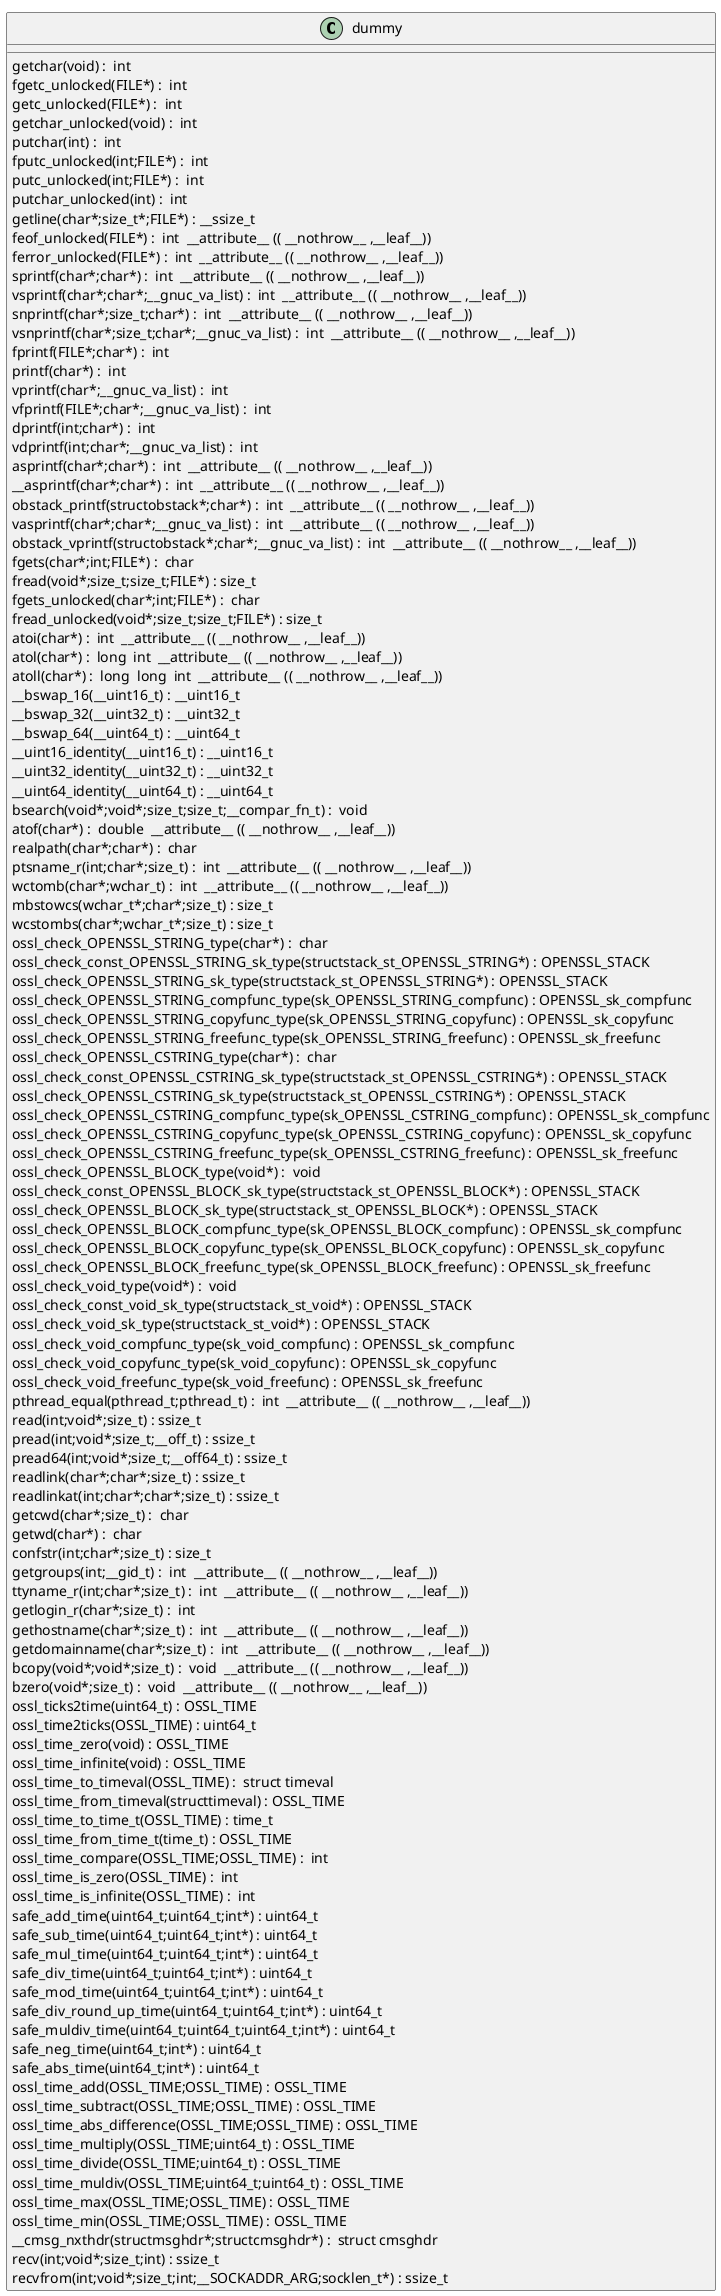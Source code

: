 @startuml
!pragma layout smetana
class dummy {
getchar(void) :  int  [[[./../../.././qc/crypto/bio/bss_dgram.c.html#898]]]
fgetc_unlocked(FILE*) :  int  [[[./../../.././qc/crypto/bio/bss_dgram.c.html#907]]]
getc_unlocked(FILE*) :  int  [[[./../../.././qc/crypto/bio/bss_dgram.c.html#917]]]
getchar_unlocked(void) :  int  [[[./../../.././qc/crypto/bio/bss_dgram.c.html#924]]]
putchar(int) :  int  [[[./../../.././qc/crypto/bio/bss_dgram.c.html#933]]]
fputc_unlocked(int;FILE*) :  int  [[[./../../.././qc/crypto/bio/bss_dgram.c.html#942]]]
putc_unlocked(int;FILE*) :  int  [[[./../../.././qc/crypto/bio/bss_dgram.c.html#952]]]
putchar_unlocked(int) :  int  [[[./../../.././qc/crypto/bio/bss_dgram.c.html#959]]]
getline(char*;size_t*;FILE*) : __ssize_t [[[./../../.././qc/crypto/bio/bss_dgram.c.html#969]]]
feof_unlocked(FILE*) :  int  __attribute__ (( __nothrow__ ,__leaf__)) [[[./../../.././qc/crypto/bio/bss_dgram.c.html#979]]]
ferror_unlocked(FILE*) :  int  __attribute__ (( __nothrow__ ,__leaf__)) [[[./../../.././qc/crypto/bio/bss_dgram.c.html#986]]]
sprintf(char*;char*) :  int  __attribute__ (( __nothrow__ ,__leaf__)) [[[./../../.././qc/crypto/bio/bss_dgram.c.html#1005]]]
vsprintf(char*;char*;__gnuc_va_list) :  int  __attribute__ (( __nothrow__ ,__leaf__)) [[[./../../.././qc/crypto/bio/bss_dgram.c.html#1018]]]
snprintf(char*;size_t;char*) :  int  __attribute__ (( __nothrow__ ,__leaf__)) [[[./../../.././qc/crypto/bio/bss_dgram.c.html#1037]]]
vsnprintf(char*;size_t;char*;__gnuc_va_list) :  int  __attribute__ (( __nothrow__ ,__leaf__)) [[[./../../.././qc/crypto/bio/bss_dgram.c.html#1051]]]
fprintf(FILE*;char*) :  int  [[[./../../.././qc/crypto/bio/bss_dgram.c.html#1072]]]
printf(char*) :  int  [[[./../../.././qc/crypto/bio/bss_dgram.c.html#1079]]]
vprintf(char*;__gnuc_va_list) :  int  [[[./../../.././qc/crypto/bio/bss_dgram.c.html#1091]]]
vfprintf(FILE*;char*;__gnuc_va_list) :  int  [[[./../../.././qc/crypto/bio/bss_dgram.c.html#1101]]]
dprintf(int;char*) :  int  [[[./../../.././qc/crypto/bio/bss_dgram.c.html#1116]]]
vdprintf(int;char*;__gnuc_va_list) :  int  [[[./../../.././qc/crypto/bio/bss_dgram.c.html#1127]]]
asprintf(char*;char*) :  int  __attribute__ (( __nothrow__ ,__leaf__)) [[[./../../.././qc/crypto/bio/bss_dgram.c.html#1153]]]
__asprintf(char*;char*) :  int  __attribute__ (( __nothrow__ ,__leaf__)) [[[./../../.././qc/crypto/bio/bss_dgram.c.html#1160]]]
obstack_printf(structobstack*;char*) :  int  __attribute__ (( __nothrow__ ,__leaf__)) [[[./../../.././qc/crypto/bio/bss_dgram.c.html#1168]]]
vasprintf(char*;char*;__gnuc_va_list) :  int  __attribute__ (( __nothrow__ ,__leaf__)) [[[./../../.././qc/crypto/bio/bss_dgram.c.html#1176]]]
obstack_vprintf(structobstack*;char*;__gnuc_va_list) :  int  __attribute__ (( __nothrow__ ,__leaf__)) [[[./../../.././qc/crypto/bio/bss_dgram.c.html#1183]]]
fgets(char*;int;FILE*) :  char  [[[./../../.././qc/crypto/bio/bss_dgram.c.html#1204]]]
fread(void*;size_t;size_t;FILE*) : size_t [[[./../../.././qc/crypto/bio/bss_dgram.c.html#1230]]]
fgets_unlocked(char*;int;FILE*) :  char  [[[./../../.././qc/crypto/bio/bss_dgram.c.html#1256]]]
fread_unlocked(void*;size_t;size_t;FILE*) : size_t [[[./../../.././qc/crypto/bio/bss_dgram.c.html#1285]]]
atoi(char*) :  int  __attribute__ (( __nothrow__ ,__leaf__)) [[[./../../.././qc/crypto/bio/bss_dgram.c.html#1872]]]
atol(char*) :  long  int  __attribute__ (( __nothrow__ ,__leaf__)) [[[./../../.././qc/crypto/bio/bss_dgram.c.html#1877]]]
atoll(char*) :  long  long  int  __attribute__ (( __nothrow__ ,__leaf__)) [[[./../../.././qc/crypto/bio/bss_dgram.c.html#1884]]]
__bswap_16(__uint16_t) : __uint16_t [[[./../../.././qc/crypto/bio/bss_dgram.c.html#2053]]]
__bswap_32(__uint32_t) : __uint32_t [[[./../../.././qc/crypto/bio/bss_dgram.c.html#2068]]]
__bswap_64(__uint64_t) : __uint64_t [[[./../../.././qc/crypto/bio/bss_dgram.c.html#2078]]]
__uint16_identity(__uint16_t) : __uint16_t [[[./../../.././qc/crypto/bio/bss_dgram.c.html#2090]]]
__uint32_identity(__uint32_t) : __uint32_t [[[./../../.././qc/crypto/bio/bss_dgram.c.html#2096]]]
__uint64_identity(__uint64_t) : __uint64_t [[[./../../.././qc/crypto/bio/bss_dgram.c.html#2102]]]
bsearch(void*;void*;size_t;size_t;__compar_fn_t) :  void  [[[./../../.././qc/crypto/bio/bss_dgram.c.html#2814]]]
atof(char*) :  double  __attribute__ (( __nothrow__ ,__leaf__)) [[[./../../.././qc/crypto/bio/bss_dgram.c.html#1]]]
realpath(char*;char*) :  char  [[[./../../.././qc/crypto/bio/bss_dgram.c.html#1]]]
ptsname_r(int;char*;size_t) :  int  __attribute__ (( __nothrow__ ,__leaf__)) [[[./../../.././qc/crypto/bio/bss_dgram.c.html#1]]]
wctomb(char*;wchar_t) :  int  __attribute__ (( __nothrow__ ,__leaf__)) [[[./../../.././qc/crypto/bio/bss_dgram.c.html#1]]]
mbstowcs(wchar_t*;char*;size_t) : size_t [[[./../../.././qc/crypto/bio/bss_dgram.c.html#1]]]
wcstombs(char*;wchar_t*;size_t) : size_t [[[./../../.././qc/crypto/bio/bss_dgram.c.html#1]]]
ossl_check_OPENSSL_STRING_type(char*) :  char  [[[./../../.././qc/crypto/bio/bss_dgram.c.html#1]]]
ossl_check_const_OPENSSL_STRING_sk_type(structstack_st_OPENSSL_STRING*) : OPENSSL_STACK [[[./../../.././qc/crypto/bio/bss_dgram.c.html#1]]]
ossl_check_OPENSSL_STRING_sk_type(structstack_st_OPENSSL_STRING*) : OPENSSL_STACK [[[./../../.././qc/crypto/bio/bss_dgram.c.html#1]]]
ossl_check_OPENSSL_STRING_compfunc_type(sk_OPENSSL_STRING_compfunc) : OPENSSL_sk_compfunc [[[./../../.././qc/crypto/bio/bss_dgram.c.html#1]]]
ossl_check_OPENSSL_STRING_copyfunc_type(sk_OPENSSL_STRING_copyfunc) : OPENSSL_sk_copyfunc [[[./../../.././qc/crypto/bio/bss_dgram.c.html#1]]]
ossl_check_OPENSSL_STRING_freefunc_type(sk_OPENSSL_STRING_freefunc) : OPENSSL_sk_freefunc [[[./../../.././qc/crypto/bio/bss_dgram.c.html#1]]]
ossl_check_OPENSSL_CSTRING_type(char*) :  char  [[[./../../.././qc/crypto/bio/bss_dgram.c.html#1]]]
ossl_check_const_OPENSSL_CSTRING_sk_type(structstack_st_OPENSSL_CSTRING*) : OPENSSL_STACK [[[./../../.././qc/crypto/bio/bss_dgram.c.html#1]]]
ossl_check_OPENSSL_CSTRING_sk_type(structstack_st_OPENSSL_CSTRING*) : OPENSSL_STACK [[[./../../.././qc/crypto/bio/bss_dgram.c.html#1]]]
ossl_check_OPENSSL_CSTRING_compfunc_type(sk_OPENSSL_CSTRING_compfunc) : OPENSSL_sk_compfunc [[[./../../.././qc/crypto/bio/bss_dgram.c.html#1]]]
ossl_check_OPENSSL_CSTRING_copyfunc_type(sk_OPENSSL_CSTRING_copyfunc) : OPENSSL_sk_copyfunc [[[./../../.././qc/crypto/bio/bss_dgram.c.html#1]]]
ossl_check_OPENSSL_CSTRING_freefunc_type(sk_OPENSSL_CSTRING_freefunc) : OPENSSL_sk_freefunc [[[./../../.././qc/crypto/bio/bss_dgram.c.html#1]]]
ossl_check_OPENSSL_BLOCK_type(void*) :  void  [[[./../../.././qc/crypto/bio/bss_dgram.c.html#1]]]
ossl_check_const_OPENSSL_BLOCK_sk_type(structstack_st_OPENSSL_BLOCK*) : OPENSSL_STACK [[[./../../.././qc/crypto/bio/bss_dgram.c.html#1]]]
ossl_check_OPENSSL_BLOCK_sk_type(structstack_st_OPENSSL_BLOCK*) : OPENSSL_STACK [[[./../../.././qc/crypto/bio/bss_dgram.c.html#1]]]
ossl_check_OPENSSL_BLOCK_compfunc_type(sk_OPENSSL_BLOCK_compfunc) : OPENSSL_sk_compfunc [[[./../../.././qc/crypto/bio/bss_dgram.c.html#1]]]
ossl_check_OPENSSL_BLOCK_copyfunc_type(sk_OPENSSL_BLOCK_copyfunc) : OPENSSL_sk_copyfunc [[[./../../.././qc/crypto/bio/bss_dgram.c.html#1]]]
ossl_check_OPENSSL_BLOCK_freefunc_type(sk_OPENSSL_BLOCK_freefunc) : OPENSSL_sk_freefunc [[[./../../.././qc/crypto/bio/bss_dgram.c.html#1]]]
ossl_check_void_type(void*) :  void  [[[./../../.././qc/crypto/bio/bss_dgram.c.html#1]]]
ossl_check_const_void_sk_type(structstack_st_void*) : OPENSSL_STACK [[[./../../.././qc/crypto/bio/bss_dgram.c.html#1]]]
ossl_check_void_sk_type(structstack_st_void*) : OPENSSL_STACK [[[./../../.././qc/crypto/bio/bss_dgram.c.html#1]]]
ossl_check_void_compfunc_type(sk_void_compfunc) : OPENSSL_sk_compfunc [[[./../../.././qc/crypto/bio/bss_dgram.c.html#1]]]
ossl_check_void_copyfunc_type(sk_void_copyfunc) : OPENSSL_sk_copyfunc [[[./../../.././qc/crypto/bio/bss_dgram.c.html#1]]]
ossl_check_void_freefunc_type(sk_void_freefunc) : OPENSSL_sk_freefunc [[[./../../.././qc/crypto/bio/bss_dgram.c.html#1]]]
pthread_equal(pthread_t;pthread_t) :  int  __attribute__ (( __nothrow__ ,__leaf__)) [[[./../../.././qc/crypto/bio/bss_dgram.c.html#1]]]
read(int;void*;size_t) : ssize_t [[[./../../.././qc/crypto/bio/bss_dgram.c.html#1]]]
pread(int;void*;size_t;__off_t) : ssize_t [[[./../../.././qc/crypto/bio/bss_dgram.c.html#1]]]
pread64(int;void*;size_t;__off64_t) : ssize_t [[[./../../.././qc/crypto/bio/bss_dgram.c.html#1]]]
readlink(char*;char*;size_t) : ssize_t [[[./../../.././qc/crypto/bio/bss_dgram.c.html#1]]]
readlinkat(int;char*;char*;size_t) : ssize_t [[[./../../.././qc/crypto/bio/bss_dgram.c.html#1]]]
getcwd(char*;size_t) :  char  [[[./../../.././qc/crypto/bio/bss_dgram.c.html#1]]]
getwd(char*) :  char  [[[./../../.././qc/crypto/bio/bss_dgram.c.html#1]]]
confstr(int;char*;size_t) : size_t [[[./../../.././qc/crypto/bio/bss_dgram.c.html#1]]]
getgroups(int;__gid_t) :  int  __attribute__ (( __nothrow__ ,__leaf__)) [[[./../../.././qc/crypto/bio/bss_dgram.c.html#1]]]
ttyname_r(int;char*;size_t) :  int  __attribute__ (( __nothrow__ ,__leaf__)) [[[./../../.././qc/crypto/bio/bss_dgram.c.html#1]]]
getlogin_r(char*;size_t) :  int  [[[./../../.././qc/crypto/bio/bss_dgram.c.html#1]]]
gethostname(char*;size_t) :  int  __attribute__ (( __nothrow__ ,__leaf__)) [[[./../../.././qc/crypto/bio/bss_dgram.c.html#1]]]
getdomainname(char*;size_t) :  int  __attribute__ (( __nothrow__ ,__leaf__)) [[[./../../.././qc/crypto/bio/bss_dgram.c.html#1]]]
bcopy(void*;void*;size_t) :  void  __attribute__ (( __nothrow__ ,__leaf__)) [[[./../../.././qc/crypto/bio/bss_dgram.c.html#1]]]
bzero(void*;size_t) :  void  __attribute__ (( __nothrow__ ,__leaf__)) [[[./../../.././qc/crypto/bio/bss_dgram.c.html#1]]]
ossl_ticks2time(uint64_t) : OSSL_TIME [[[./../../.././qc/crypto/bio/bss_dgram.c.html#1]]]
ossl_time2ticks(OSSL_TIME) : uint64_t [[[./../../.././qc/crypto/bio/bss_dgram.c.html#1]]]
ossl_time_zero(void) : OSSL_TIME [[[./../../.././qc/crypto/bio/bss_dgram.c.html#1]]]
ossl_time_infinite(void) : OSSL_TIME [[[./../../.././qc/crypto/bio/bss_dgram.c.html#1]]]
ossl_time_to_timeval(OSSL_TIME) :  struct timeval [[[./../../.././qc/crypto/bio/bss_dgram.c.html#1]]]
ossl_time_from_timeval(structtimeval) : OSSL_TIME [[[./../../.././qc/crypto/bio/bss_dgram.c.html#1]]]
ossl_time_to_time_t(OSSL_TIME) : time_t [[[./../../.././qc/crypto/bio/bss_dgram.c.html#1]]]
ossl_time_from_time_t(time_t) : OSSL_TIME [[[./../../.././qc/crypto/bio/bss_dgram.c.html#1]]]
ossl_time_compare(OSSL_TIME;OSSL_TIME) :  int  [[[./../../.././qc/crypto/bio/bss_dgram.c.html#1]]]
ossl_time_is_zero(OSSL_TIME) :  int  [[[./../../.././qc/crypto/bio/bss_dgram.c.html#1]]]
ossl_time_is_infinite(OSSL_TIME) :  int  [[[./../../.././qc/crypto/bio/bss_dgram.c.html#1]]]
safe_add_time(uint64_t;uint64_t;int*) : uint64_t [[[./../../.././qc/crypto/bio/bss_dgram.c.html#1]]]
safe_sub_time(uint64_t;uint64_t;int*) : uint64_t [[[./../../.././qc/crypto/bio/bss_dgram.c.html#1]]]
safe_mul_time(uint64_t;uint64_t;int*) : uint64_t [[[./../../.././qc/crypto/bio/bss_dgram.c.html#1]]]
safe_div_time(uint64_t;uint64_t;int*) : uint64_t [[[./../../.././qc/crypto/bio/bss_dgram.c.html#1]]]
safe_mod_time(uint64_t;uint64_t;int*) : uint64_t [[[./../../.././qc/crypto/bio/bss_dgram.c.html#1]]]
safe_div_round_up_time(uint64_t;uint64_t;int*) : uint64_t [[[./../../.././qc/crypto/bio/bss_dgram.c.html#1]]]
safe_muldiv_time(uint64_t;uint64_t;uint64_t;int*) : uint64_t [[[./../../.././qc/crypto/bio/bss_dgram.c.html#1]]]
safe_neg_time(uint64_t;int*) : uint64_t [[[./../../.././qc/crypto/bio/bss_dgram.c.html#1]]]
safe_abs_time(uint64_t;int*) : uint64_t [[[./../../.././qc/crypto/bio/bss_dgram.c.html#1]]]
ossl_time_add(OSSL_TIME;OSSL_TIME) : OSSL_TIME [[[./../../.././qc/crypto/bio/bss_dgram.c.html#1]]]
ossl_time_subtract(OSSL_TIME;OSSL_TIME) : OSSL_TIME [[[./../../.././qc/crypto/bio/bss_dgram.c.html#1]]]
ossl_time_abs_difference(OSSL_TIME;OSSL_TIME) : OSSL_TIME [[[./../../.././qc/crypto/bio/bss_dgram.c.html#1]]]
ossl_time_multiply(OSSL_TIME;uint64_t) : OSSL_TIME [[[./../../.././qc/crypto/bio/bss_dgram.c.html#1]]]
ossl_time_divide(OSSL_TIME;uint64_t) : OSSL_TIME [[[./../../.././qc/crypto/bio/bss_dgram.c.html#1]]]
ossl_time_muldiv(OSSL_TIME;uint64_t;uint64_t) : OSSL_TIME [[[./../../.././qc/crypto/bio/bss_dgram.c.html#1]]]
ossl_time_max(OSSL_TIME;OSSL_TIME) : OSSL_TIME [[[./../../.././qc/crypto/bio/bss_dgram.c.html#1]]]
ossl_time_min(OSSL_TIME;OSSL_TIME) : OSSL_TIME [[[./../../.././qc/crypto/bio/bss_dgram.c.html#1]]]
__cmsg_nxthdr(structmsghdr*;structcmsghdr*) :  struct cmsghdr [[[./../../.././qc/crypto/bio/bss_dgram.c.html#1]]]
recv(int;void*;size_t;int) : ssize_t [[[./../../.././qc/crypto/bio/bss_dgram.c.html#1]]]
recvfrom(int;void*;size_t;int;__SOCKADDR_ARG;socklen_t*) : ssize_t [[[./../../.././qc/crypto/bio/bss_dgram.c.html#1]]]
} 
@enduml
